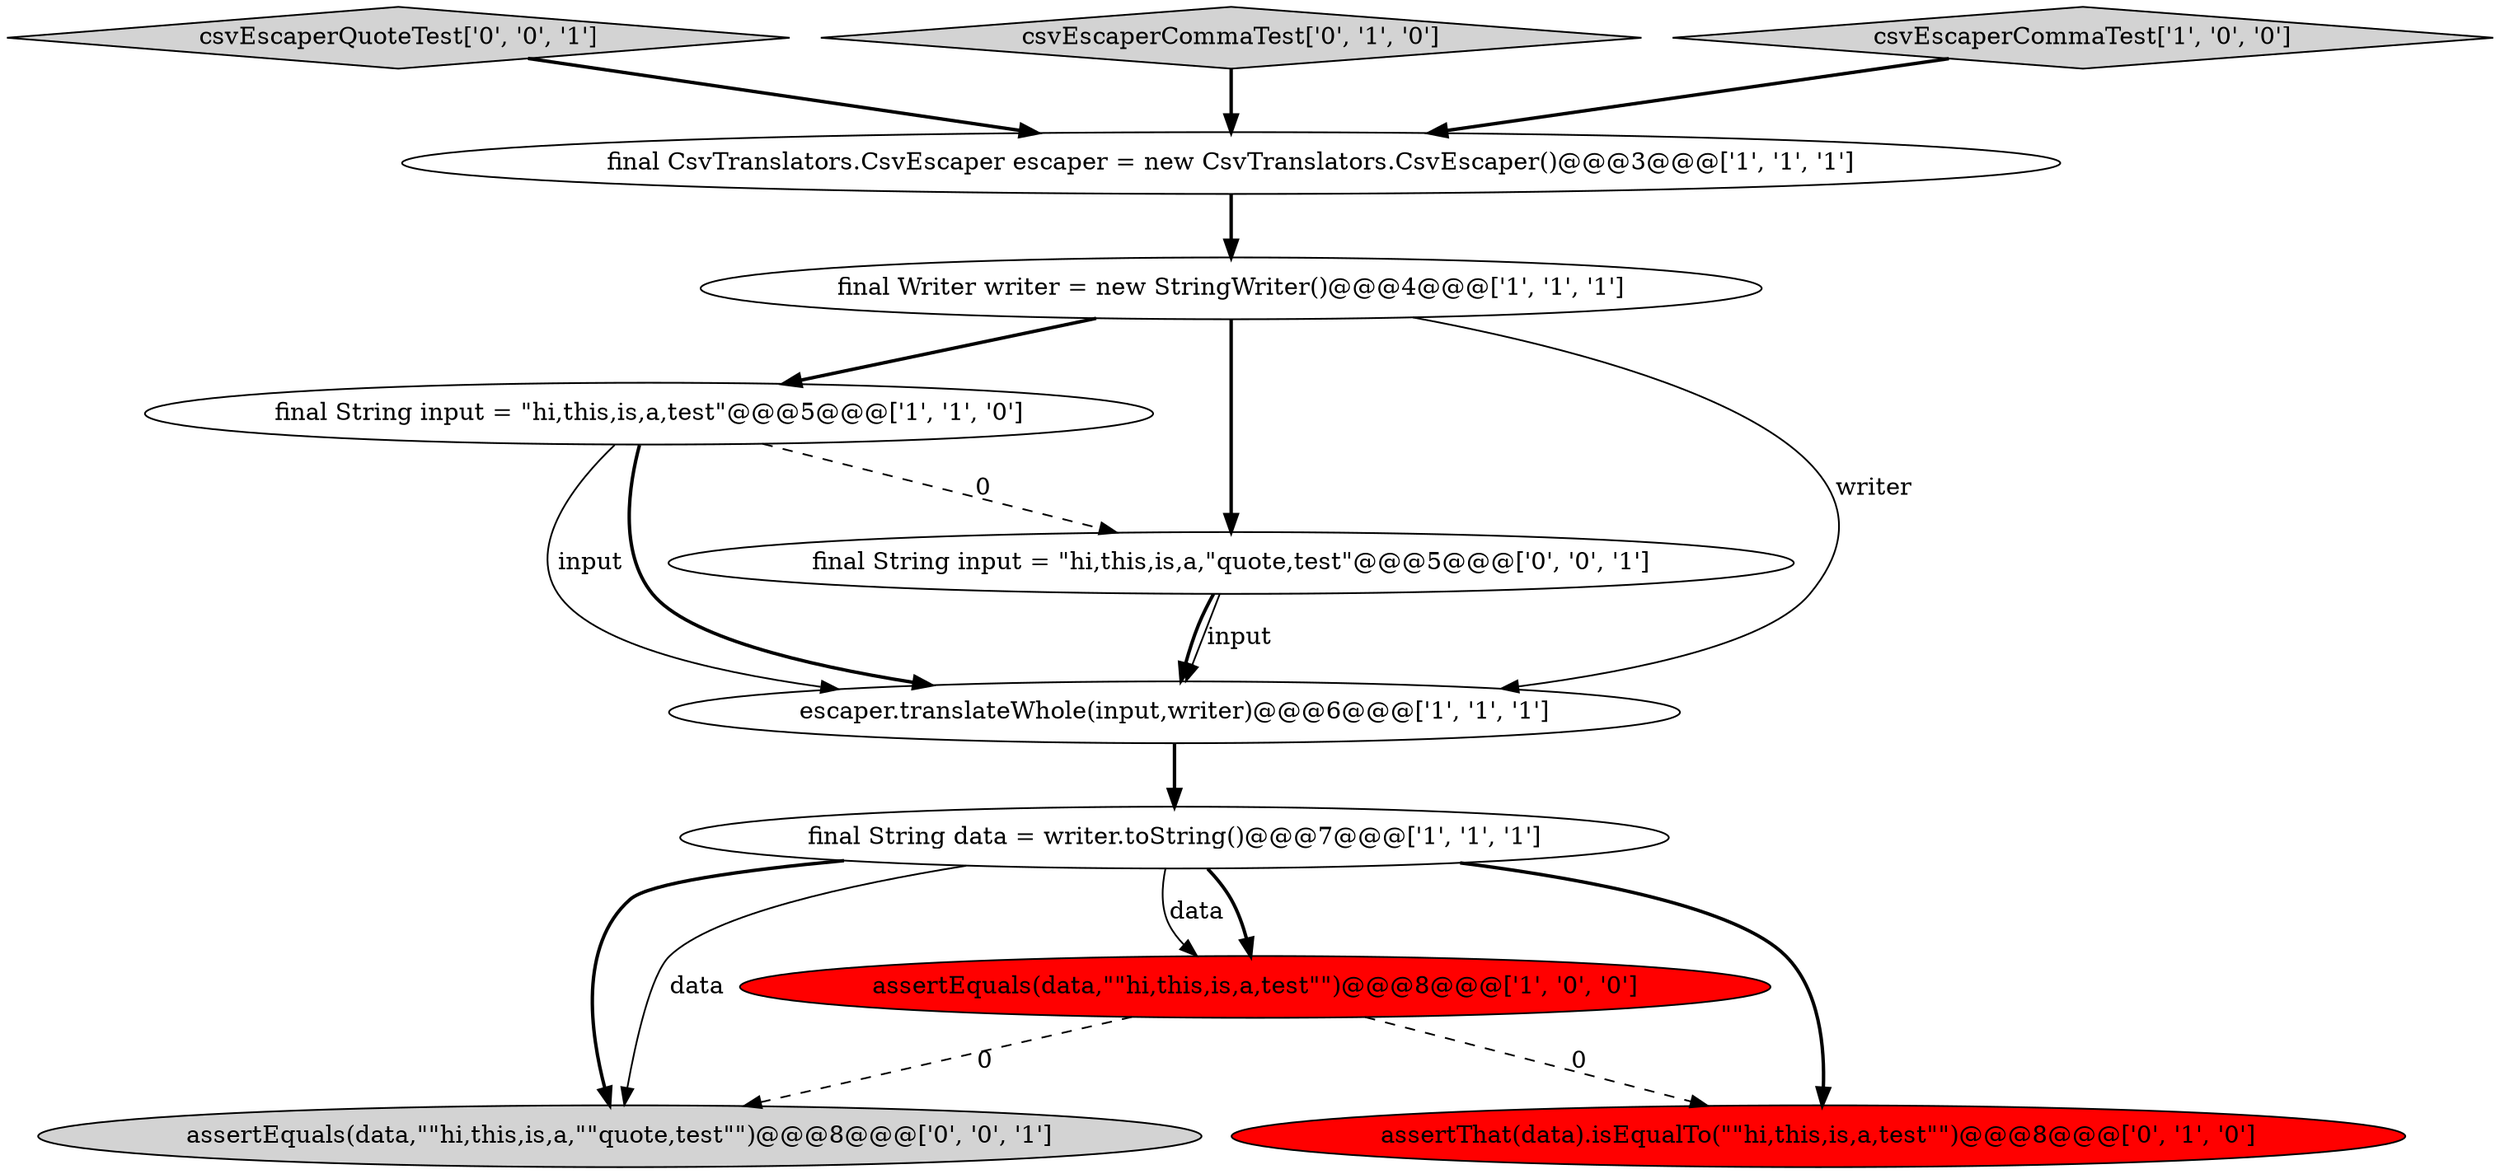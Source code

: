 digraph {
4 [style = filled, label = "escaper.translateWhole(input,writer)@@@6@@@['1', '1', '1']", fillcolor = white, shape = ellipse image = "AAA0AAABBB1BBB"];
1 [style = filled, label = "final CsvTranslators.CsvEscaper escaper = new CsvTranslators.CsvEscaper()@@@3@@@['1', '1', '1']", fillcolor = white, shape = ellipse image = "AAA0AAABBB1BBB"];
5 [style = filled, label = "assertEquals(data,\"\"hi,this,is,a,test\"\")@@@8@@@['1', '0', '0']", fillcolor = red, shape = ellipse image = "AAA1AAABBB1BBB"];
6 [style = filled, label = "final String input = \"hi,this,is,a,test\"@@@5@@@['1', '1', '0']", fillcolor = white, shape = ellipse image = "AAA0AAABBB1BBB"];
11 [style = filled, label = "final String input = \"hi,this,is,a,\"quote,test\"@@@5@@@['0', '0', '1']", fillcolor = white, shape = ellipse image = "AAA0AAABBB3BBB"];
9 [style = filled, label = "assertEquals(data,\"\"hi,this,is,a,\"\"quote,test\"\")@@@8@@@['0', '0', '1']", fillcolor = lightgray, shape = ellipse image = "AAA0AAABBB3BBB"];
7 [style = filled, label = "assertThat(data).isEqualTo(\"\"hi,this,is,a,test\"\")@@@8@@@['0', '1', '0']", fillcolor = red, shape = ellipse image = "AAA1AAABBB2BBB"];
10 [style = filled, label = "csvEscaperQuoteTest['0', '0', '1']", fillcolor = lightgray, shape = diamond image = "AAA0AAABBB3BBB"];
8 [style = filled, label = "csvEscaperCommaTest['0', '1', '0']", fillcolor = lightgray, shape = diamond image = "AAA0AAABBB2BBB"];
2 [style = filled, label = "final Writer writer = new StringWriter()@@@4@@@['1', '1', '1']", fillcolor = white, shape = ellipse image = "AAA0AAABBB1BBB"];
3 [style = filled, label = "final String data = writer.toString()@@@7@@@['1', '1', '1']", fillcolor = white, shape = ellipse image = "AAA0AAABBB1BBB"];
0 [style = filled, label = "csvEscaperCommaTest['1', '0', '0']", fillcolor = lightgray, shape = diamond image = "AAA0AAABBB1BBB"];
3->9 [style = bold, label=""];
8->1 [style = bold, label=""];
6->11 [style = dashed, label="0"];
4->3 [style = bold, label=""];
6->4 [style = bold, label=""];
5->9 [style = dashed, label="0"];
3->5 [style = bold, label=""];
1->2 [style = bold, label=""];
6->4 [style = solid, label="input"];
5->7 [style = dashed, label="0"];
3->7 [style = bold, label=""];
10->1 [style = bold, label=""];
11->4 [style = solid, label="input"];
2->6 [style = bold, label=""];
0->1 [style = bold, label=""];
2->11 [style = bold, label=""];
2->4 [style = solid, label="writer"];
3->9 [style = solid, label="data"];
11->4 [style = bold, label=""];
3->5 [style = solid, label="data"];
}
